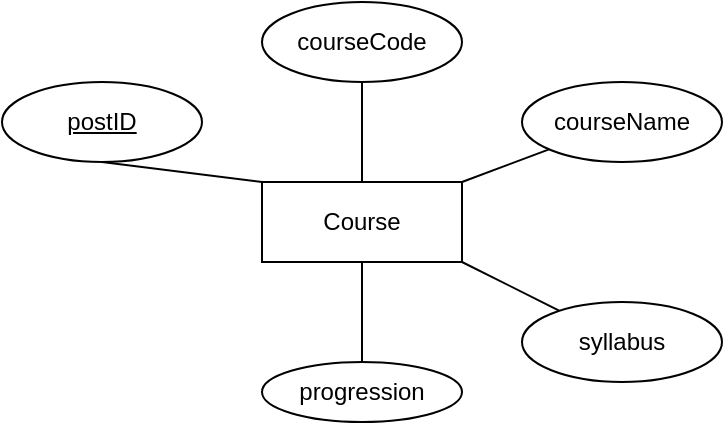 <mxfile>
    <diagram id="FnZGYbXQynUCpvjXRiT1" name="Page-1">
        <mxGraphModel dx="1136" dy="779" grid="1" gridSize="10" guides="1" tooltips="1" connect="1" arrows="1" fold="1" page="1" pageScale="1" pageWidth="850" pageHeight="1100" math="0" shadow="0">
            <root>
                <mxCell id="0"/>
                <mxCell id="1" parent="0"/>
                <mxCell id="8" style="edgeStyle=none;html=1;entryX=0.5;entryY=1;entryDx=0;entryDy=0;endArrow=none;endFill=0;exitX=0;exitY=0;exitDx=0;exitDy=0;" edge="1" parent="1" source="2" target="3">
                    <mxGeometry relative="1" as="geometry"/>
                </mxCell>
                <mxCell id="2" value="Course" style="whiteSpace=wrap;html=1;align=center;" vertex="1" parent="1">
                    <mxGeometry x="350" y="300" width="100" height="40" as="geometry"/>
                </mxCell>
                <mxCell id="3" value="postID" style="ellipse;whiteSpace=wrap;html=1;align=center;fontStyle=4;" vertex="1" parent="1">
                    <mxGeometry x="220" y="250" width="100" height="40" as="geometry"/>
                </mxCell>
                <mxCell id="9" style="edgeStyle=none;html=1;entryX=0.5;entryY=0;entryDx=0;entryDy=0;endArrow=none;endFill=0;" edge="1" parent="1" source="4" target="2">
                    <mxGeometry relative="1" as="geometry"/>
                </mxCell>
                <mxCell id="4" value="courseCode" style="ellipse;whiteSpace=wrap;html=1;align=center;" vertex="1" parent="1">
                    <mxGeometry x="350" y="210" width="100" height="40" as="geometry"/>
                </mxCell>
                <mxCell id="11" style="edgeStyle=none;html=1;entryX=1;entryY=1;entryDx=0;entryDy=0;endArrow=none;endFill=0;" edge="1" parent="1" source="5" target="2">
                    <mxGeometry relative="1" as="geometry"/>
                </mxCell>
                <mxCell id="5" value="syllabus" style="ellipse;whiteSpace=wrap;html=1;align=center;" vertex="1" parent="1">
                    <mxGeometry x="480" y="360" width="100" height="40" as="geometry"/>
                </mxCell>
                <mxCell id="12" style="edgeStyle=none;html=1;entryX=0.5;entryY=1;entryDx=0;entryDy=0;endArrow=none;endFill=0;" edge="1" parent="1" source="6" target="2">
                    <mxGeometry relative="1" as="geometry">
                        <mxPoint x="450" y="410" as="targetPoint"/>
                    </mxGeometry>
                </mxCell>
                <mxCell id="6" value="progression" style="ellipse;whiteSpace=wrap;html=1;align=center;" vertex="1" parent="1">
                    <mxGeometry x="350" y="390" width="100" height="30" as="geometry"/>
                </mxCell>
                <mxCell id="10" style="edgeStyle=none;html=1;entryX=1;entryY=0;entryDx=0;entryDy=0;endArrow=none;endFill=0;" edge="1" parent="1" source="7" target="2">
                    <mxGeometry relative="1" as="geometry"/>
                </mxCell>
                <mxCell id="7" value="courseName" style="ellipse;whiteSpace=wrap;html=1;align=center;" vertex="1" parent="1">
                    <mxGeometry x="480" y="250" width="100" height="40" as="geometry"/>
                </mxCell>
            </root>
        </mxGraphModel>
    </diagram>
</mxfile>